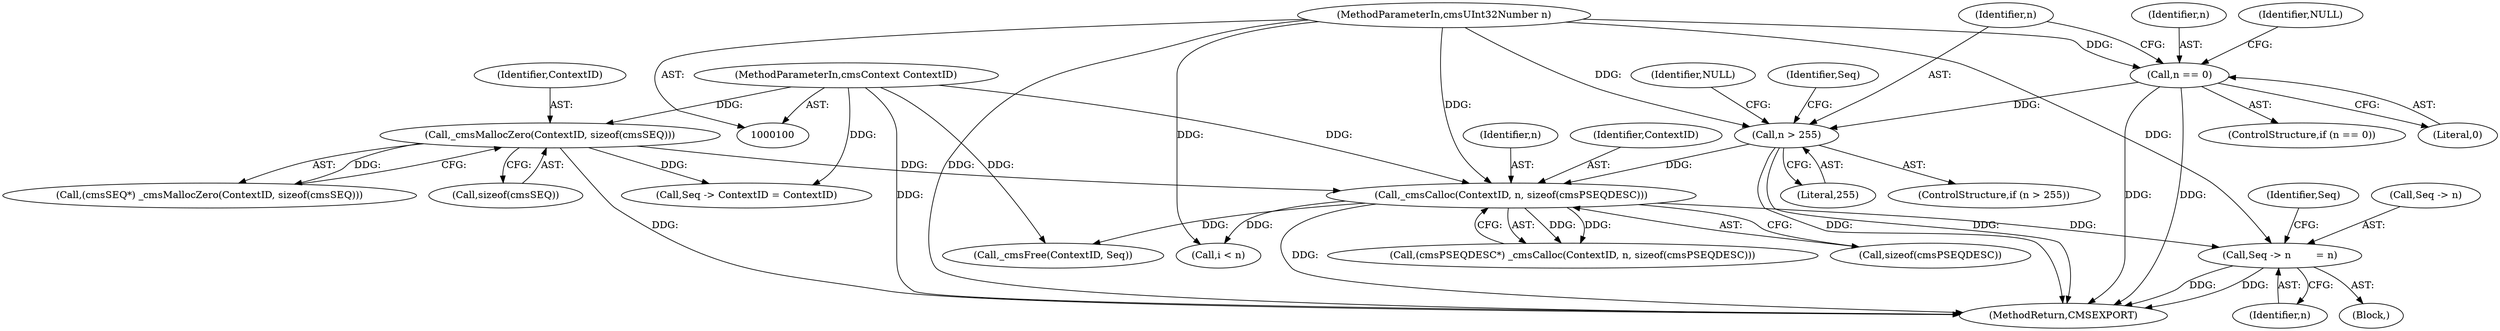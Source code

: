 digraph "0_Little-CMS_91c2db7f2559be504211b283bc3a2c631d6f06d9_0@pointer" {
"1000148" [label="(Call,Seq -> n        = n)"];
"1000143" [label="(Call,_cmsCalloc(ContextID, n, sizeof(cmsPSEQDESC)))"];
"1000101" [label="(MethodParameterIn,cmsContext ContextID)"];
"1000122" [label="(Call,_cmsMallocZero(ContextID, sizeof(cmsSEQ)))"];
"1000113" [label="(Call,n > 255)"];
"1000107" [label="(Call,n == 0)"];
"1000102" [label="(MethodParameterIn,cmsUInt32Number n)"];
"1000108" [label="(Identifier,n)"];
"1000109" [label="(Literal,0)"];
"1000111" [label="(Identifier,NULL)"];
"1000117" [label="(Identifier,NULL)"];
"1000102" [label="(MethodParameterIn,cmsUInt32Number n)"];
"1000204" [label="(MethodReturn,CMSEXPORT)"];
"1000145" [label="(Identifier,n)"];
"1000101" [label="(MethodParameterIn,cmsContext ContextID)"];
"1000106" [label="(ControlStructure,if (n == 0))"];
"1000114" [label="(Identifier,n)"];
"1000120" [label="(Call,(cmsSEQ*) _cmsMallocZero(ContextID, sizeof(cmsSEQ)))"];
"1000115" [label="(Literal,255)"];
"1000144" [label="(Identifier,ContextID)"];
"1000119" [label="(Identifier,Seq)"];
"1000124" [label="(Call,sizeof(cmsSEQ))"];
"1000113" [label="(Call,n > 255)"];
"1000141" [label="(Call,(cmsPSEQDESC*) _cmsCalloc(ContextID, n, sizeof(cmsPSEQDESC)))"];
"1000123" [label="(Identifier,ContextID)"];
"1000156" [label="(Identifier,Seq)"];
"1000152" [label="(Identifier,n)"];
"1000112" [label="(ControlStructure,if (n > 255))"];
"1000149" [label="(Call,Seq -> n)"];
"1000107" [label="(Call,n == 0)"];
"1000148" [label="(Call,Seq -> n        = n)"];
"1000122" [label="(Call,_cmsMallocZero(ContextID, sizeof(cmsSEQ)))"];
"1000103" [label="(Block,)"];
"1000143" [label="(Call,_cmsCalloc(ContextID, n, sizeof(cmsPSEQDESC)))"];
"1000160" [label="(Call,_cmsFree(ContextID, Seq))"];
"1000169" [label="(Call,i < n)"];
"1000146" [label="(Call,sizeof(cmsPSEQDESC))"];
"1000132" [label="(Call,Seq -> ContextID = ContextID)"];
"1000148" -> "1000103"  [label="AST: "];
"1000148" -> "1000152"  [label="CFG: "];
"1000149" -> "1000148"  [label="AST: "];
"1000152" -> "1000148"  [label="AST: "];
"1000156" -> "1000148"  [label="CFG: "];
"1000148" -> "1000204"  [label="DDG: "];
"1000148" -> "1000204"  [label="DDG: "];
"1000143" -> "1000148"  [label="DDG: "];
"1000102" -> "1000148"  [label="DDG: "];
"1000143" -> "1000141"  [label="AST: "];
"1000143" -> "1000146"  [label="CFG: "];
"1000144" -> "1000143"  [label="AST: "];
"1000145" -> "1000143"  [label="AST: "];
"1000146" -> "1000143"  [label="AST: "];
"1000141" -> "1000143"  [label="CFG: "];
"1000143" -> "1000204"  [label="DDG: "];
"1000143" -> "1000141"  [label="DDG: "];
"1000143" -> "1000141"  [label="DDG: "];
"1000101" -> "1000143"  [label="DDG: "];
"1000122" -> "1000143"  [label="DDG: "];
"1000113" -> "1000143"  [label="DDG: "];
"1000102" -> "1000143"  [label="DDG: "];
"1000143" -> "1000160"  [label="DDG: "];
"1000143" -> "1000169"  [label="DDG: "];
"1000101" -> "1000100"  [label="AST: "];
"1000101" -> "1000204"  [label="DDG: "];
"1000101" -> "1000122"  [label="DDG: "];
"1000101" -> "1000132"  [label="DDG: "];
"1000101" -> "1000160"  [label="DDG: "];
"1000122" -> "1000120"  [label="AST: "];
"1000122" -> "1000124"  [label="CFG: "];
"1000123" -> "1000122"  [label="AST: "];
"1000124" -> "1000122"  [label="AST: "];
"1000120" -> "1000122"  [label="CFG: "];
"1000122" -> "1000204"  [label="DDG: "];
"1000122" -> "1000120"  [label="DDG: "];
"1000122" -> "1000132"  [label="DDG: "];
"1000113" -> "1000112"  [label="AST: "];
"1000113" -> "1000115"  [label="CFG: "];
"1000114" -> "1000113"  [label="AST: "];
"1000115" -> "1000113"  [label="AST: "];
"1000117" -> "1000113"  [label="CFG: "];
"1000119" -> "1000113"  [label="CFG: "];
"1000113" -> "1000204"  [label="DDG: "];
"1000113" -> "1000204"  [label="DDG: "];
"1000107" -> "1000113"  [label="DDG: "];
"1000102" -> "1000113"  [label="DDG: "];
"1000107" -> "1000106"  [label="AST: "];
"1000107" -> "1000109"  [label="CFG: "];
"1000108" -> "1000107"  [label="AST: "];
"1000109" -> "1000107"  [label="AST: "];
"1000111" -> "1000107"  [label="CFG: "];
"1000114" -> "1000107"  [label="CFG: "];
"1000107" -> "1000204"  [label="DDG: "];
"1000107" -> "1000204"  [label="DDG: "];
"1000102" -> "1000107"  [label="DDG: "];
"1000102" -> "1000100"  [label="AST: "];
"1000102" -> "1000204"  [label="DDG: "];
"1000102" -> "1000169"  [label="DDG: "];
}
